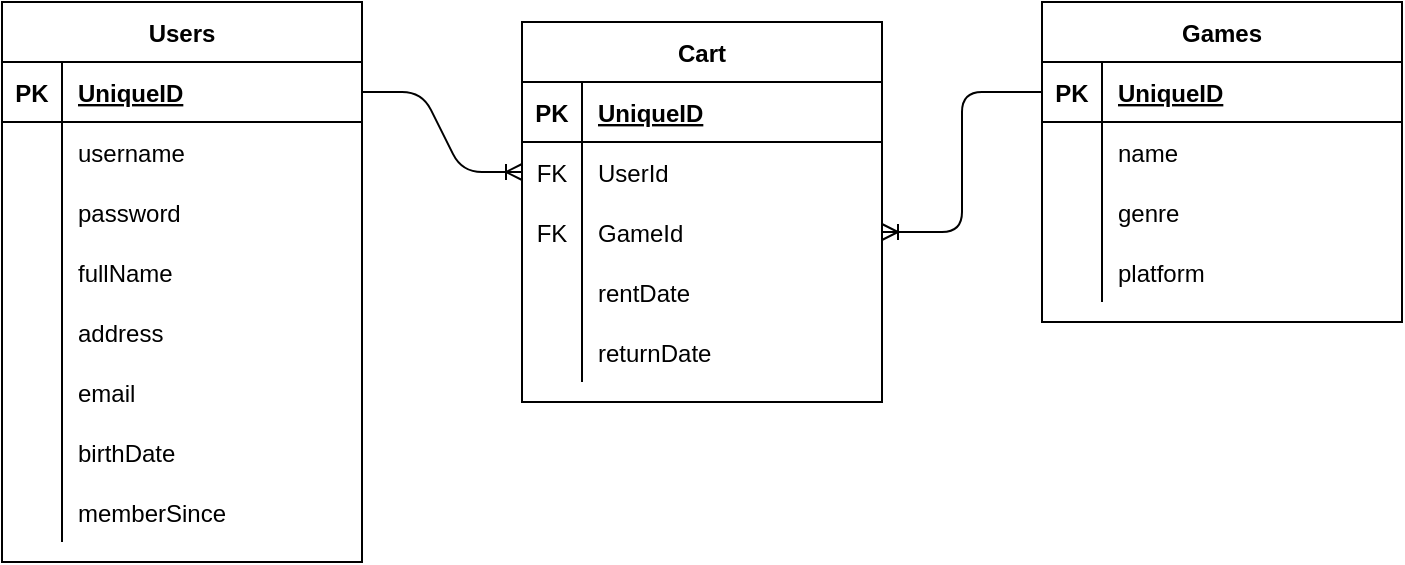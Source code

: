 <mxfile version="13.6.2" type="device"><diagram id="3UhTNAYgpHEqQRLbOV4Z" name="Page-1"><mxGraphModel dx="868" dy="480" grid="1" gridSize="10" guides="1" tooltips="1" connect="1" arrows="1" fold="1" page="1" pageScale="1" pageWidth="850" pageHeight="1100" math="0" shadow="0"><root><mxCell id="0"/><mxCell id="1" parent="0"/><mxCell id="t7shsxKHYFqRYecCSbsc-1" value="Users" style="shape=table;startSize=30;container=1;collapsible=1;childLayout=tableLayout;fixedRows=1;rowLines=0;fontStyle=1;align=center;resizeLast=1;" vertex="1" parent="1"><mxGeometry x="160" y="60" width="180" height="280" as="geometry"/></mxCell><mxCell id="t7shsxKHYFqRYecCSbsc-2" value="" style="shape=partialRectangle;collapsible=0;dropTarget=0;pointerEvents=0;fillColor=none;top=0;left=0;bottom=1;right=0;points=[[0,0.5],[1,0.5]];portConstraint=eastwest;" vertex="1" parent="t7shsxKHYFqRYecCSbsc-1"><mxGeometry y="30" width="180" height="30" as="geometry"/></mxCell><mxCell id="t7shsxKHYFqRYecCSbsc-3" value="PK" style="shape=partialRectangle;connectable=0;fillColor=none;top=0;left=0;bottom=0;right=0;fontStyle=1;overflow=hidden;" vertex="1" parent="t7shsxKHYFqRYecCSbsc-2"><mxGeometry width="30" height="30" as="geometry"/></mxCell><mxCell id="t7shsxKHYFqRYecCSbsc-4" value="UniqueID" style="shape=partialRectangle;connectable=0;fillColor=none;top=0;left=0;bottom=0;right=0;align=left;spacingLeft=6;fontStyle=5;overflow=hidden;" vertex="1" parent="t7shsxKHYFqRYecCSbsc-2"><mxGeometry x="30" width="150" height="30" as="geometry"/></mxCell><mxCell id="t7shsxKHYFqRYecCSbsc-5" value="" style="shape=partialRectangle;collapsible=0;dropTarget=0;pointerEvents=0;fillColor=none;top=0;left=0;bottom=0;right=0;points=[[0,0.5],[1,0.5]];portConstraint=eastwest;" vertex="1" parent="t7shsxKHYFqRYecCSbsc-1"><mxGeometry y="60" width="180" height="30" as="geometry"/></mxCell><mxCell id="t7shsxKHYFqRYecCSbsc-6" value="" style="shape=partialRectangle;connectable=0;fillColor=none;top=0;left=0;bottom=0;right=0;editable=1;overflow=hidden;" vertex="1" parent="t7shsxKHYFqRYecCSbsc-5"><mxGeometry width="30" height="30" as="geometry"/></mxCell><mxCell id="t7shsxKHYFqRYecCSbsc-7" value="username" style="shape=partialRectangle;connectable=0;fillColor=none;top=0;left=0;bottom=0;right=0;align=left;spacingLeft=6;overflow=hidden;" vertex="1" parent="t7shsxKHYFqRYecCSbsc-5"><mxGeometry x="30" width="150" height="30" as="geometry"/></mxCell><mxCell id="t7shsxKHYFqRYecCSbsc-8" value="" style="shape=partialRectangle;collapsible=0;dropTarget=0;pointerEvents=0;fillColor=none;top=0;left=0;bottom=0;right=0;points=[[0,0.5],[1,0.5]];portConstraint=eastwest;" vertex="1" parent="t7shsxKHYFqRYecCSbsc-1"><mxGeometry y="90" width="180" height="30" as="geometry"/></mxCell><mxCell id="t7shsxKHYFqRYecCSbsc-9" value="" style="shape=partialRectangle;connectable=0;fillColor=none;top=0;left=0;bottom=0;right=0;editable=1;overflow=hidden;" vertex="1" parent="t7shsxKHYFqRYecCSbsc-8"><mxGeometry width="30" height="30" as="geometry"/></mxCell><mxCell id="t7shsxKHYFqRYecCSbsc-10" value="password" style="shape=partialRectangle;connectable=0;fillColor=none;top=0;left=0;bottom=0;right=0;align=left;spacingLeft=6;overflow=hidden;" vertex="1" parent="t7shsxKHYFqRYecCSbsc-8"><mxGeometry x="30" width="150" height="30" as="geometry"/></mxCell><mxCell id="t7shsxKHYFqRYecCSbsc-11" value="" style="shape=partialRectangle;collapsible=0;dropTarget=0;pointerEvents=0;fillColor=none;top=0;left=0;bottom=0;right=0;points=[[0,0.5],[1,0.5]];portConstraint=eastwest;" vertex="1" parent="t7shsxKHYFqRYecCSbsc-1"><mxGeometry y="120" width="180" height="30" as="geometry"/></mxCell><mxCell id="t7shsxKHYFqRYecCSbsc-12" value="" style="shape=partialRectangle;connectable=0;fillColor=none;top=0;left=0;bottom=0;right=0;editable=1;overflow=hidden;" vertex="1" parent="t7shsxKHYFqRYecCSbsc-11"><mxGeometry width="30" height="30" as="geometry"/></mxCell><mxCell id="t7shsxKHYFqRYecCSbsc-13" value="fullName" style="shape=partialRectangle;connectable=0;fillColor=none;top=0;left=0;bottom=0;right=0;align=left;spacingLeft=6;overflow=hidden;" vertex="1" parent="t7shsxKHYFqRYecCSbsc-11"><mxGeometry x="30" width="150" height="30" as="geometry"/></mxCell><mxCell id="t7shsxKHYFqRYecCSbsc-27" value="" style="shape=partialRectangle;collapsible=0;dropTarget=0;pointerEvents=0;fillColor=none;top=0;left=0;bottom=0;right=0;points=[[0,0.5],[1,0.5]];portConstraint=eastwest;" vertex="1" parent="t7shsxKHYFqRYecCSbsc-1"><mxGeometry y="150" width="180" height="30" as="geometry"/></mxCell><mxCell id="t7shsxKHYFqRYecCSbsc-28" value="" style="shape=partialRectangle;connectable=0;fillColor=none;top=0;left=0;bottom=0;right=0;editable=1;overflow=hidden;" vertex="1" parent="t7shsxKHYFqRYecCSbsc-27"><mxGeometry width="30" height="30" as="geometry"/></mxCell><mxCell id="t7shsxKHYFqRYecCSbsc-29" value="address" style="shape=partialRectangle;connectable=0;fillColor=none;top=0;left=0;bottom=0;right=0;align=left;spacingLeft=6;overflow=hidden;" vertex="1" parent="t7shsxKHYFqRYecCSbsc-27"><mxGeometry x="30" width="150" height="30" as="geometry"/></mxCell><mxCell id="t7shsxKHYFqRYecCSbsc-30" value="" style="shape=partialRectangle;collapsible=0;dropTarget=0;pointerEvents=0;fillColor=none;top=0;left=0;bottom=0;right=0;points=[[0,0.5],[1,0.5]];portConstraint=eastwest;" vertex="1" parent="t7shsxKHYFqRYecCSbsc-1"><mxGeometry y="180" width="180" height="30" as="geometry"/></mxCell><mxCell id="t7shsxKHYFqRYecCSbsc-31" value="" style="shape=partialRectangle;connectable=0;fillColor=none;top=0;left=0;bottom=0;right=0;editable=1;overflow=hidden;" vertex="1" parent="t7shsxKHYFqRYecCSbsc-30"><mxGeometry width="30" height="30" as="geometry"/></mxCell><mxCell id="t7shsxKHYFqRYecCSbsc-32" value="email" style="shape=partialRectangle;connectable=0;fillColor=none;top=0;left=0;bottom=0;right=0;align=left;spacingLeft=6;overflow=hidden;" vertex="1" parent="t7shsxKHYFqRYecCSbsc-30"><mxGeometry x="30" width="150" height="30" as="geometry"/></mxCell><mxCell id="t7shsxKHYFqRYecCSbsc-33" value="" style="shape=partialRectangle;collapsible=0;dropTarget=0;pointerEvents=0;fillColor=none;top=0;left=0;bottom=0;right=0;points=[[0,0.5],[1,0.5]];portConstraint=eastwest;" vertex="1" parent="t7shsxKHYFqRYecCSbsc-1"><mxGeometry y="210" width="180" height="30" as="geometry"/></mxCell><mxCell id="t7shsxKHYFqRYecCSbsc-34" value="" style="shape=partialRectangle;connectable=0;fillColor=none;top=0;left=0;bottom=0;right=0;editable=1;overflow=hidden;" vertex="1" parent="t7shsxKHYFqRYecCSbsc-33"><mxGeometry width="30" height="30" as="geometry"/></mxCell><mxCell id="t7shsxKHYFqRYecCSbsc-35" value="birthDate" style="shape=partialRectangle;connectable=0;fillColor=none;top=0;left=0;bottom=0;right=0;align=left;spacingLeft=6;overflow=hidden;" vertex="1" parent="t7shsxKHYFqRYecCSbsc-33"><mxGeometry x="30" width="150" height="30" as="geometry"/></mxCell><mxCell id="t7shsxKHYFqRYecCSbsc-36" value="" style="shape=partialRectangle;collapsible=0;dropTarget=0;pointerEvents=0;fillColor=none;top=0;left=0;bottom=0;right=0;points=[[0,0.5],[1,0.5]];portConstraint=eastwest;" vertex="1" parent="t7shsxKHYFqRYecCSbsc-1"><mxGeometry y="240" width="180" height="30" as="geometry"/></mxCell><mxCell id="t7shsxKHYFqRYecCSbsc-37" value="" style="shape=partialRectangle;connectable=0;fillColor=none;top=0;left=0;bottom=0;right=0;editable=1;overflow=hidden;" vertex="1" parent="t7shsxKHYFqRYecCSbsc-36"><mxGeometry width="30" height="30" as="geometry"/></mxCell><mxCell id="t7shsxKHYFqRYecCSbsc-38" value="memberSince" style="shape=partialRectangle;connectable=0;fillColor=none;top=0;left=0;bottom=0;right=0;align=left;spacingLeft=6;overflow=hidden;" vertex="1" parent="t7shsxKHYFqRYecCSbsc-36"><mxGeometry x="30" width="150" height="30" as="geometry"/></mxCell><mxCell id="t7shsxKHYFqRYecCSbsc-48" value="Games" style="shape=table;startSize=30;container=1;collapsible=1;childLayout=tableLayout;fixedRows=1;rowLines=0;fontStyle=1;align=center;resizeLast=1;" vertex="1" parent="1"><mxGeometry x="680" y="60" width="180" height="160" as="geometry"/></mxCell><mxCell id="t7shsxKHYFqRYecCSbsc-49" value="" style="shape=partialRectangle;collapsible=0;dropTarget=0;pointerEvents=0;fillColor=none;top=0;left=0;bottom=1;right=0;points=[[0,0.5],[1,0.5]];portConstraint=eastwest;" vertex="1" parent="t7shsxKHYFqRYecCSbsc-48"><mxGeometry y="30" width="180" height="30" as="geometry"/></mxCell><mxCell id="t7shsxKHYFqRYecCSbsc-50" value="PK" style="shape=partialRectangle;connectable=0;fillColor=none;top=0;left=0;bottom=0;right=0;fontStyle=1;overflow=hidden;" vertex="1" parent="t7shsxKHYFqRYecCSbsc-49"><mxGeometry width="30" height="30" as="geometry"/></mxCell><mxCell id="t7shsxKHYFqRYecCSbsc-51" value="UniqueID" style="shape=partialRectangle;connectable=0;fillColor=none;top=0;left=0;bottom=0;right=0;align=left;spacingLeft=6;fontStyle=5;overflow=hidden;" vertex="1" parent="t7shsxKHYFqRYecCSbsc-49"><mxGeometry x="30" width="150" height="30" as="geometry"/></mxCell><mxCell id="t7shsxKHYFqRYecCSbsc-52" value="" style="shape=partialRectangle;collapsible=0;dropTarget=0;pointerEvents=0;fillColor=none;top=0;left=0;bottom=0;right=0;points=[[0,0.5],[1,0.5]];portConstraint=eastwest;" vertex="1" parent="t7shsxKHYFqRYecCSbsc-48"><mxGeometry y="60" width="180" height="30" as="geometry"/></mxCell><mxCell id="t7shsxKHYFqRYecCSbsc-53" value="" style="shape=partialRectangle;connectable=0;fillColor=none;top=0;left=0;bottom=0;right=0;editable=1;overflow=hidden;" vertex="1" parent="t7shsxKHYFqRYecCSbsc-52"><mxGeometry width="30" height="30" as="geometry"/></mxCell><mxCell id="t7shsxKHYFqRYecCSbsc-54" value="name" style="shape=partialRectangle;connectable=0;fillColor=none;top=0;left=0;bottom=0;right=0;align=left;spacingLeft=6;overflow=hidden;" vertex="1" parent="t7shsxKHYFqRYecCSbsc-52"><mxGeometry x="30" width="150" height="30" as="geometry"/></mxCell><mxCell id="t7shsxKHYFqRYecCSbsc-55" value="" style="shape=partialRectangle;collapsible=0;dropTarget=0;pointerEvents=0;fillColor=none;top=0;left=0;bottom=0;right=0;points=[[0,0.5],[1,0.5]];portConstraint=eastwest;" vertex="1" parent="t7shsxKHYFqRYecCSbsc-48"><mxGeometry y="90" width="180" height="30" as="geometry"/></mxCell><mxCell id="t7shsxKHYFqRYecCSbsc-56" value="" style="shape=partialRectangle;connectable=0;fillColor=none;top=0;left=0;bottom=0;right=0;editable=1;overflow=hidden;" vertex="1" parent="t7shsxKHYFqRYecCSbsc-55"><mxGeometry width="30" height="30" as="geometry"/></mxCell><mxCell id="t7shsxKHYFqRYecCSbsc-57" value="genre" style="shape=partialRectangle;connectable=0;fillColor=none;top=0;left=0;bottom=0;right=0;align=left;spacingLeft=6;overflow=hidden;" vertex="1" parent="t7shsxKHYFqRYecCSbsc-55"><mxGeometry x="30" width="150" height="30" as="geometry"/></mxCell><mxCell id="t7shsxKHYFqRYecCSbsc-58" value="" style="shape=partialRectangle;collapsible=0;dropTarget=0;pointerEvents=0;fillColor=none;top=0;left=0;bottom=0;right=0;points=[[0,0.5],[1,0.5]];portConstraint=eastwest;" vertex="1" parent="t7shsxKHYFqRYecCSbsc-48"><mxGeometry y="120" width="180" height="30" as="geometry"/></mxCell><mxCell id="t7shsxKHYFqRYecCSbsc-59" value="" style="shape=partialRectangle;connectable=0;fillColor=none;top=0;left=0;bottom=0;right=0;editable=1;overflow=hidden;" vertex="1" parent="t7shsxKHYFqRYecCSbsc-58"><mxGeometry width="30" height="30" as="geometry"/></mxCell><mxCell id="t7shsxKHYFqRYecCSbsc-60" value="platform" style="shape=partialRectangle;connectable=0;fillColor=none;top=0;left=0;bottom=0;right=0;align=left;spacingLeft=6;overflow=hidden;" vertex="1" parent="t7shsxKHYFqRYecCSbsc-58"><mxGeometry x="30" width="150" height="30" as="geometry"/></mxCell><mxCell id="t7shsxKHYFqRYecCSbsc-73" value="Cart" style="shape=table;startSize=30;container=1;collapsible=1;childLayout=tableLayout;fixedRows=1;rowLines=0;fontStyle=1;align=center;resizeLast=1;" vertex="1" parent="1"><mxGeometry x="420" y="70" width="180" height="190" as="geometry"/></mxCell><mxCell id="t7shsxKHYFqRYecCSbsc-74" value="" style="shape=partialRectangle;collapsible=0;dropTarget=0;pointerEvents=0;fillColor=none;top=0;left=0;bottom=1;right=0;points=[[0,0.5],[1,0.5]];portConstraint=eastwest;" vertex="1" parent="t7shsxKHYFqRYecCSbsc-73"><mxGeometry y="30" width="180" height="30" as="geometry"/></mxCell><mxCell id="t7shsxKHYFqRYecCSbsc-75" value="PK" style="shape=partialRectangle;connectable=0;fillColor=none;top=0;left=0;bottom=0;right=0;fontStyle=1;overflow=hidden;" vertex="1" parent="t7shsxKHYFqRYecCSbsc-74"><mxGeometry width="30" height="30" as="geometry"/></mxCell><mxCell id="t7shsxKHYFqRYecCSbsc-76" value="UniqueID" style="shape=partialRectangle;connectable=0;fillColor=none;top=0;left=0;bottom=0;right=0;align=left;spacingLeft=6;fontStyle=5;overflow=hidden;" vertex="1" parent="t7shsxKHYFqRYecCSbsc-74"><mxGeometry x="30" width="150" height="30" as="geometry"/></mxCell><mxCell id="t7shsxKHYFqRYecCSbsc-77" value="" style="shape=partialRectangle;collapsible=0;dropTarget=0;pointerEvents=0;fillColor=none;top=0;left=0;bottom=0;right=0;points=[[0,0.5],[1,0.5]];portConstraint=eastwest;" vertex="1" parent="t7shsxKHYFqRYecCSbsc-73"><mxGeometry y="60" width="180" height="30" as="geometry"/></mxCell><mxCell id="t7shsxKHYFqRYecCSbsc-78" value="FK" style="shape=partialRectangle;connectable=0;fillColor=none;top=0;left=0;bottom=0;right=0;editable=1;overflow=hidden;" vertex="1" parent="t7shsxKHYFqRYecCSbsc-77"><mxGeometry width="30" height="30" as="geometry"/></mxCell><mxCell id="t7shsxKHYFqRYecCSbsc-79" value="UserId" style="shape=partialRectangle;connectable=0;fillColor=none;top=0;left=0;bottom=0;right=0;align=left;spacingLeft=6;overflow=hidden;" vertex="1" parent="t7shsxKHYFqRYecCSbsc-77"><mxGeometry x="30" width="150" height="30" as="geometry"/></mxCell><mxCell id="t7shsxKHYFqRYecCSbsc-80" value="" style="shape=partialRectangle;collapsible=0;dropTarget=0;pointerEvents=0;fillColor=none;top=0;left=0;bottom=0;right=0;points=[[0,0.5],[1,0.5]];portConstraint=eastwest;" vertex="1" parent="t7shsxKHYFqRYecCSbsc-73"><mxGeometry y="90" width="180" height="30" as="geometry"/></mxCell><mxCell id="t7shsxKHYFqRYecCSbsc-81" value="FK" style="shape=partialRectangle;connectable=0;fillColor=none;top=0;left=0;bottom=0;right=0;editable=1;overflow=hidden;" vertex="1" parent="t7shsxKHYFqRYecCSbsc-80"><mxGeometry width="30" height="30" as="geometry"/></mxCell><mxCell id="t7shsxKHYFqRYecCSbsc-82" value="GameId" style="shape=partialRectangle;connectable=0;fillColor=none;top=0;left=0;bottom=0;right=0;align=left;spacingLeft=6;overflow=hidden;" vertex="1" parent="t7shsxKHYFqRYecCSbsc-80"><mxGeometry x="30" width="150" height="30" as="geometry"/></mxCell><mxCell id="t7shsxKHYFqRYecCSbsc-83" value="" style="shape=partialRectangle;collapsible=0;dropTarget=0;pointerEvents=0;fillColor=none;top=0;left=0;bottom=0;right=0;points=[[0,0.5],[1,0.5]];portConstraint=eastwest;" vertex="1" parent="t7shsxKHYFqRYecCSbsc-73"><mxGeometry y="120" width="180" height="30" as="geometry"/></mxCell><mxCell id="t7shsxKHYFqRYecCSbsc-84" value="" style="shape=partialRectangle;connectable=0;fillColor=none;top=0;left=0;bottom=0;right=0;editable=1;overflow=hidden;" vertex="1" parent="t7shsxKHYFqRYecCSbsc-83"><mxGeometry width="30" height="30" as="geometry"/></mxCell><mxCell id="t7shsxKHYFqRYecCSbsc-85" value="rentDate" style="shape=partialRectangle;connectable=0;fillColor=none;top=0;left=0;bottom=0;right=0;align=left;spacingLeft=6;overflow=hidden;" vertex="1" parent="t7shsxKHYFqRYecCSbsc-83"><mxGeometry x="30" width="150" height="30" as="geometry"/></mxCell><mxCell id="t7shsxKHYFqRYecCSbsc-86" value="" style="shape=partialRectangle;collapsible=0;dropTarget=0;pointerEvents=0;fillColor=none;top=0;left=0;bottom=0;right=0;points=[[0,0.5],[1,0.5]];portConstraint=eastwest;" vertex="1" parent="t7shsxKHYFqRYecCSbsc-73"><mxGeometry y="150" width="180" height="30" as="geometry"/></mxCell><mxCell id="t7shsxKHYFqRYecCSbsc-87" value="" style="shape=partialRectangle;connectable=0;fillColor=none;top=0;left=0;bottom=0;right=0;editable=1;overflow=hidden;" vertex="1" parent="t7shsxKHYFqRYecCSbsc-86"><mxGeometry width="30" height="30" as="geometry"/></mxCell><mxCell id="t7shsxKHYFqRYecCSbsc-88" value="returnDate" style="shape=partialRectangle;connectable=0;fillColor=none;top=0;left=0;bottom=0;right=0;align=left;spacingLeft=6;overflow=hidden;" vertex="1" parent="t7shsxKHYFqRYecCSbsc-86"><mxGeometry x="30" width="150" height="30" as="geometry"/></mxCell><mxCell id="t7shsxKHYFqRYecCSbsc-89" value="" style="edgeStyle=entityRelationEdgeStyle;fontSize=12;html=1;endArrow=ERoneToMany;exitX=1;exitY=0.5;exitDx=0;exitDy=0;entryX=0;entryY=0.5;entryDx=0;entryDy=0;" edge="1" parent="1" source="t7shsxKHYFqRYecCSbsc-2" target="t7shsxKHYFqRYecCSbsc-77"><mxGeometry width="100" height="100" relative="1" as="geometry"><mxPoint x="380" y="200" as="sourcePoint"/><mxPoint x="480" y="100" as="targetPoint"/></mxGeometry></mxCell><mxCell id="t7shsxKHYFqRYecCSbsc-90" value="" style="edgeStyle=orthogonalEdgeStyle;fontSize=12;html=1;endArrow=ERoneToMany;entryX=1;entryY=0.5;entryDx=0;entryDy=0;" edge="1" parent="1" target="t7shsxKHYFqRYecCSbsc-80"><mxGeometry width="100" height="100" relative="1" as="geometry"><mxPoint x="680" y="105" as="sourcePoint"/><mxPoint x="480" y="100" as="targetPoint"/><Array as="points"><mxPoint x="640" y="105"/><mxPoint x="640" y="175"/></Array></mxGeometry></mxCell></root></mxGraphModel></diagram></mxfile>